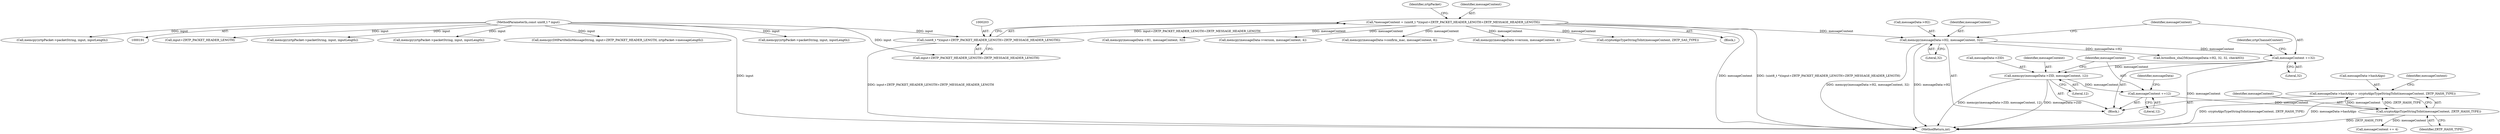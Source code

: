 digraph "0_bzrtp_bbb1e6e2f467ee4bd7b9a8c800e4f07343d7d99b@pointer" {
"1000726" [label="(Call,messageData->hashAlgo = cryptoAlgoTypeStringToInt(messageContent, ZRTP_HASH_TYPE))"];
"1000730" [label="(Call,cryptoAlgoTypeStringToInt(messageContent, ZRTP_HASH_TYPE))"];
"1000723" [label="(Call,messageContent +=12)"];
"1000717" [label="(Call,memcpy(messageData->ZID, messageContent, 12))"];
"1000630" [label="(Call,messageContent +=32)"];
"1000624" [label="(Call,memcpy(messageData->H2, messageContent, 32))"];
"1000200" [label="(Call,*messageContent = (uint8_t *)(input+ZRTP_PACKET_HEADER_LENGTH+ZRTP_MESSAGE_HEADER_LENGTH))"];
"1000202" [label="(Call,(uint8_t *)(input+ZRTP_PACKET_HEADER_LENGTH+ZRTP_MESSAGE_HEADER_LENGTH))"];
"1000194" [label="(MethodParameterIn,const uint8_t * input)"];
"1000725" [label="(Literal,12)"];
"1000718" [label="(Call,messageData->ZID)"];
"1000211" [label="(Identifier,zrtpPacket)"];
"1000200" [label="(Call,*messageContent = (uint8_t *)(input+ZRTP_PACKET_HEADER_LENGTH+ZRTP_MESSAGE_HEADER_LENGTH))"];
"1000724" [label="(Identifier,messageContent)"];
"1000945" [label="(Call,memcpy(messageData->H1, messageContent, 32))"];
"1000731" [label="(Identifier,messageContent)"];
"1000721" [label="(Identifier,messageContent)"];
"1000631" [label="(Identifier,messageContent)"];
"1000202" [label="(Call,(uint8_t *)(input+ZRTP_PACKET_HEADER_LENGTH+ZRTP_MESSAGE_HEADER_LENGTH))"];
"1000624" [label="(Call,memcpy(messageData->H2, messageContent, 32))"];
"1000608" [label="(Block,)"];
"1001080" [label="(Call,input+ZRTP_PACKET_HEADER_LENGTH)"];
"1000630" [label="(Call,messageContent +=32)"];
"1000891" [label="(Call,memcpy(zrtpPacket->packetString, input, inputLength))"];
"1000730" [label="(Call,cryptoAlgoTypeStringToInt(messageContent, ZRTP_HASH_TYPE))"];
"1000629" [label="(Literal,32)"];
"1000201" [label="(Identifier,messageContent)"];
"1000224" [label="(Call,memcpy(messageData->version, messageContent, 4))"];
"1000637" [label="(Identifier,zrtpChannelContext)"];
"1000734" [label="(Identifier,messageContent)"];
"1000728" [label="(Identifier,messageData)"];
"1000588" [label="(Call,memcpy(zrtpPacket->packetString, input, inputLength))"];
"1000722" [label="(Literal,12)"];
"1000632" [label="(Literal,32)"];
"1001078" [label="(Call,memcpy(DHPartHelloMessageString, input+ZRTP_PACKET_HEADER_LENGTH, zrtpPacket->messageLength))"];
"1000723" [label="(Call,messageContent +=12)"];
"1000717" [label="(Call,memcpy(messageData->ZID, messageContent, 12))"];
"1000727" [label="(Call,messageData->hashAlgo)"];
"1000628" [label="(Identifier,messageContent)"];
"1001379" [label="(Call,memcpy(messageData->confirm_mac, messageContent, 8))"];
"1001941" [label="(Call,memcpy(messageData->version, messageContent, 4))"];
"1000812" [label="(Call,cryptoAlgoTypeStringToInt(messageContent, ZRTP_SAS_TYPE))"];
"1000625" [label="(Call,messageData->H2)"];
"1000204" [label="(Call,input+ZRTP_PACKET_HEADER_LENGTH+ZRTP_MESSAGE_HEADER_LENGTH)"];
"1000733" [label="(Call,messageContent += 4)"];
"1001915" [label="(Call,memcpy(zrtpPacket->packetString, input, inputLength))"];
"1001966" [label="(MethodReturn,int)"];
"1000197" [label="(Block,)"];
"1000657" [label="(Call,bctoolbox_sha256(messageData->H2, 32, 32, checkH3))"];
"1000726" [label="(Call,messageData->hashAlgo = cryptoAlgoTypeStringToInt(messageContent, ZRTP_HASH_TYPE))"];
"1001285" [label="(Call,memcpy(zrtpPacket->packetString, input, inputLength))"];
"1000194" [label="(MethodParameterIn,const uint8_t * input)"];
"1000732" [label="(Identifier,ZRTP_HASH_TYPE)"];
"1000726" -> "1000608"  [label="AST: "];
"1000726" -> "1000730"  [label="CFG: "];
"1000727" -> "1000726"  [label="AST: "];
"1000730" -> "1000726"  [label="AST: "];
"1000734" -> "1000726"  [label="CFG: "];
"1000726" -> "1001966"  [label="DDG: cryptoAlgoTypeStringToInt(messageContent, ZRTP_HASH_TYPE)"];
"1000726" -> "1001966"  [label="DDG: messageData->hashAlgo"];
"1000730" -> "1000726"  [label="DDG: messageContent"];
"1000730" -> "1000726"  [label="DDG: ZRTP_HASH_TYPE"];
"1000730" -> "1000732"  [label="CFG: "];
"1000731" -> "1000730"  [label="AST: "];
"1000732" -> "1000730"  [label="AST: "];
"1000730" -> "1001966"  [label="DDG: ZRTP_HASH_TYPE"];
"1000723" -> "1000730"  [label="DDG: messageContent"];
"1000730" -> "1000733"  [label="DDG: messageContent"];
"1000723" -> "1000608"  [label="AST: "];
"1000723" -> "1000725"  [label="CFG: "];
"1000724" -> "1000723"  [label="AST: "];
"1000725" -> "1000723"  [label="AST: "];
"1000728" -> "1000723"  [label="CFG: "];
"1000717" -> "1000723"  [label="DDG: messageContent"];
"1000717" -> "1000608"  [label="AST: "];
"1000717" -> "1000722"  [label="CFG: "];
"1000718" -> "1000717"  [label="AST: "];
"1000721" -> "1000717"  [label="AST: "];
"1000722" -> "1000717"  [label="AST: "];
"1000724" -> "1000717"  [label="CFG: "];
"1000717" -> "1001966"  [label="DDG: memcpy(messageData->ZID, messageContent, 12)"];
"1000717" -> "1001966"  [label="DDG: messageData->ZID"];
"1000630" -> "1000717"  [label="DDG: messageContent"];
"1000630" -> "1000608"  [label="AST: "];
"1000630" -> "1000632"  [label="CFG: "];
"1000631" -> "1000630"  [label="AST: "];
"1000632" -> "1000630"  [label="AST: "];
"1000637" -> "1000630"  [label="CFG: "];
"1000630" -> "1001966"  [label="DDG: messageContent"];
"1000624" -> "1000630"  [label="DDG: messageContent"];
"1000624" -> "1000608"  [label="AST: "];
"1000624" -> "1000629"  [label="CFG: "];
"1000625" -> "1000624"  [label="AST: "];
"1000628" -> "1000624"  [label="AST: "];
"1000629" -> "1000624"  [label="AST: "];
"1000631" -> "1000624"  [label="CFG: "];
"1000624" -> "1001966"  [label="DDG: memcpy(messageData->H2, messageContent, 32)"];
"1000624" -> "1001966"  [label="DDG: messageData->H2"];
"1000200" -> "1000624"  [label="DDG: messageContent"];
"1000624" -> "1000657"  [label="DDG: messageData->H2"];
"1000200" -> "1000197"  [label="AST: "];
"1000200" -> "1000202"  [label="CFG: "];
"1000201" -> "1000200"  [label="AST: "];
"1000202" -> "1000200"  [label="AST: "];
"1000211" -> "1000200"  [label="CFG: "];
"1000200" -> "1001966"  [label="DDG: messageContent"];
"1000200" -> "1001966"  [label="DDG: (uint8_t *)(input+ZRTP_PACKET_HEADER_LENGTH+ZRTP_MESSAGE_HEADER_LENGTH)"];
"1000202" -> "1000200"  [label="DDG: input+ZRTP_PACKET_HEADER_LENGTH+ZRTP_MESSAGE_HEADER_LENGTH"];
"1000200" -> "1000224"  [label="DDG: messageContent"];
"1000200" -> "1000812"  [label="DDG: messageContent"];
"1000200" -> "1000945"  [label="DDG: messageContent"];
"1000200" -> "1001379"  [label="DDG: messageContent"];
"1000200" -> "1001941"  [label="DDG: messageContent"];
"1000202" -> "1000204"  [label="CFG: "];
"1000203" -> "1000202"  [label="AST: "];
"1000204" -> "1000202"  [label="AST: "];
"1000202" -> "1001966"  [label="DDG: input+ZRTP_PACKET_HEADER_LENGTH+ZRTP_MESSAGE_HEADER_LENGTH"];
"1000194" -> "1000202"  [label="DDG: input"];
"1000194" -> "1000191"  [label="AST: "];
"1000194" -> "1001966"  [label="DDG: input"];
"1000194" -> "1000204"  [label="DDG: input"];
"1000194" -> "1000588"  [label="DDG: input"];
"1000194" -> "1000891"  [label="DDG: input"];
"1000194" -> "1001078"  [label="DDG: input"];
"1000194" -> "1001080"  [label="DDG: input"];
"1000194" -> "1001285"  [label="DDG: input"];
"1000194" -> "1001915"  [label="DDG: input"];
}
